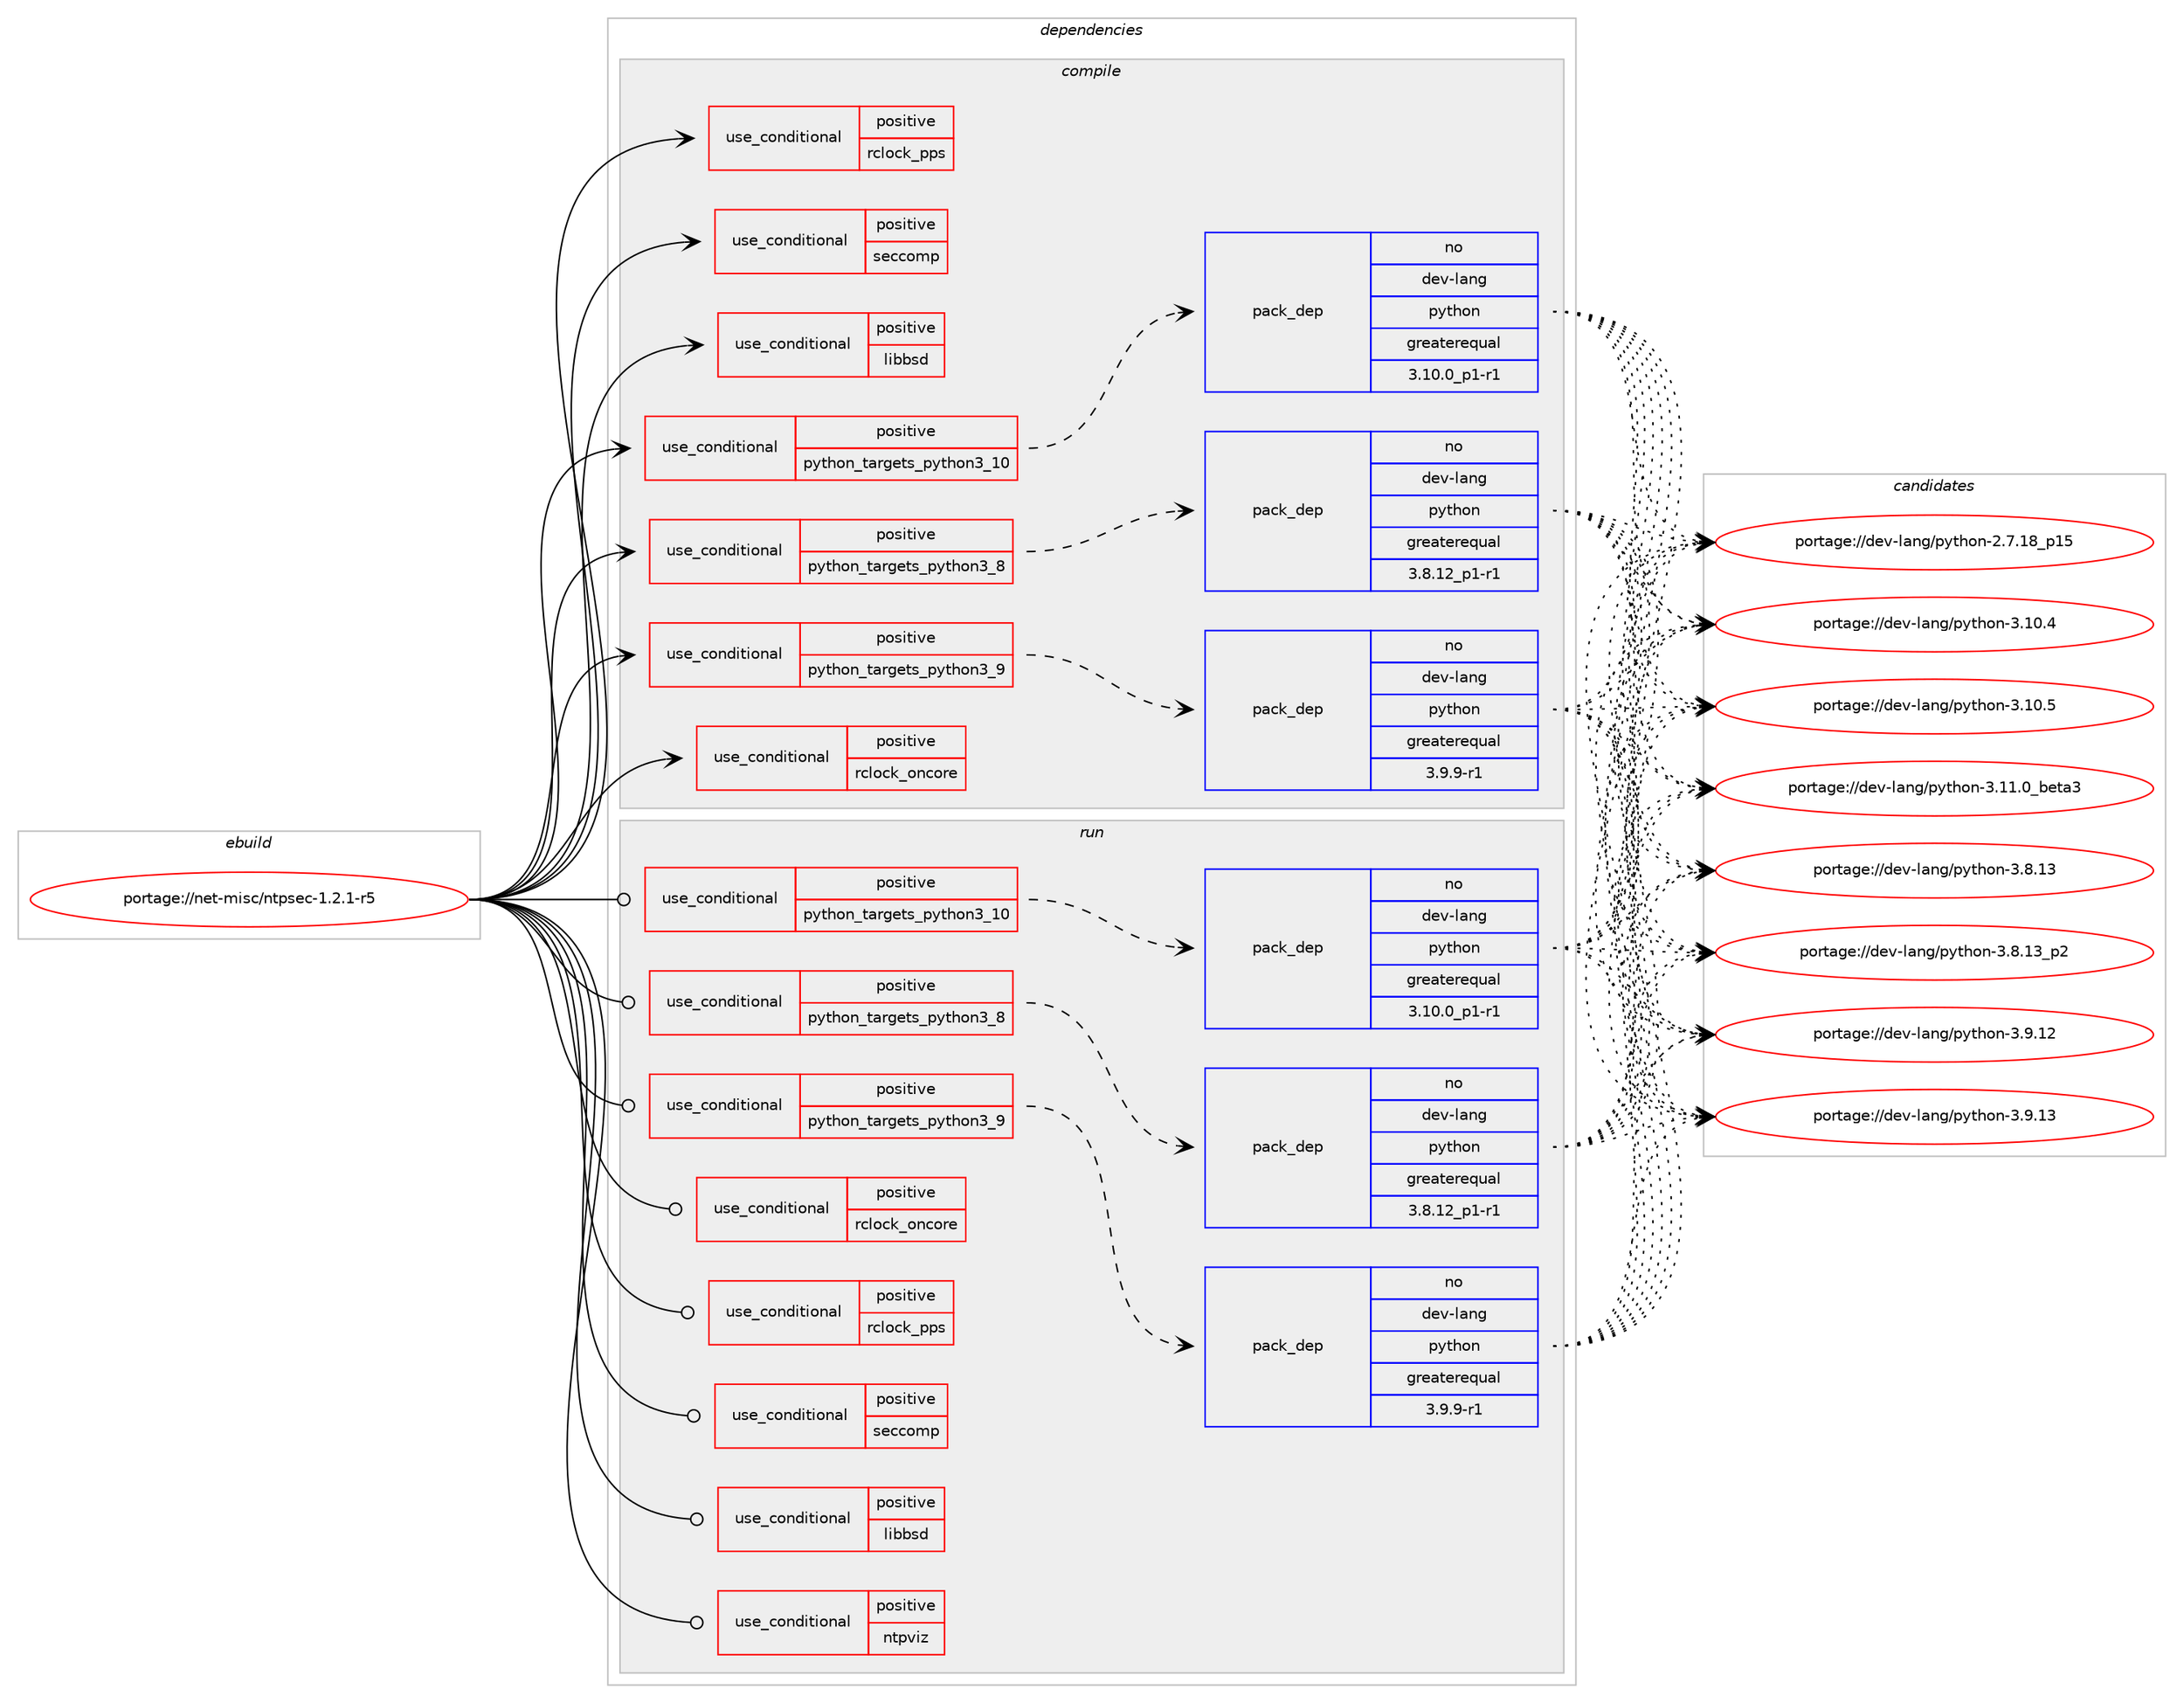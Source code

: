digraph prolog {

# *************
# Graph options
# *************

newrank=true;
concentrate=true;
compound=true;
graph [rankdir=LR,fontname=Helvetica,fontsize=10,ranksep=1.5];#, ranksep=2.5, nodesep=0.2];
edge  [arrowhead=vee];
node  [fontname=Helvetica,fontsize=10];

# **********
# The ebuild
# **********

subgraph cluster_leftcol {
color=gray;
rank=same;
label=<<i>ebuild</i>>;
id [label="portage://net-misc/ntpsec-1.2.1-r5", color=red, width=4, href="../net-misc/ntpsec-1.2.1-r5.svg"];
}

# ****************
# The dependencies
# ****************

subgraph cluster_midcol {
color=gray;
label=<<i>dependencies</i>>;
subgraph cluster_compile {
fillcolor="#eeeeee";
style=filled;
label=<<i>compile</i>>;
subgraph cond1402 {
dependency2013 [label=<<TABLE BORDER="0" CELLBORDER="1" CELLSPACING="0" CELLPADDING="4"><TR><TD ROWSPAN="3" CELLPADDING="10">use_conditional</TD></TR><TR><TD>positive</TD></TR><TR><TD>libbsd</TD></TR></TABLE>>, shape=none, color=red];
# *** BEGIN UNKNOWN DEPENDENCY TYPE (TODO) ***
# dependency2013 -> package_dependency(portage://net-misc/ntpsec-1.2.1-r5,install,no,dev-libs,libbsd,none,[,,],[slot(0),equal],[])
# *** END UNKNOWN DEPENDENCY TYPE (TODO) ***

}
id:e -> dependency2013:w [weight=20,style="solid",arrowhead="vee"];
subgraph cond1403 {
dependency2014 [label=<<TABLE BORDER="0" CELLBORDER="1" CELLSPACING="0" CELLPADDING="4"><TR><TD ROWSPAN="3" CELLPADDING="10">use_conditional</TD></TR><TR><TD>positive</TD></TR><TR><TD>python_targets_python3_10</TD></TR></TABLE>>, shape=none, color=red];
subgraph pack602 {
dependency2015 [label=<<TABLE BORDER="0" CELLBORDER="1" CELLSPACING="0" CELLPADDING="4" WIDTH="220"><TR><TD ROWSPAN="6" CELLPADDING="30">pack_dep</TD></TR><TR><TD WIDTH="110">no</TD></TR><TR><TD>dev-lang</TD></TR><TR><TD>python</TD></TR><TR><TD>greaterequal</TD></TR><TR><TD>3.10.0_p1-r1</TD></TR></TABLE>>, shape=none, color=blue];
}
dependency2014:e -> dependency2015:w [weight=20,style="dashed",arrowhead="vee"];
}
id:e -> dependency2014:w [weight=20,style="solid",arrowhead="vee"];
subgraph cond1404 {
dependency2016 [label=<<TABLE BORDER="0" CELLBORDER="1" CELLSPACING="0" CELLPADDING="4"><TR><TD ROWSPAN="3" CELLPADDING="10">use_conditional</TD></TR><TR><TD>positive</TD></TR><TR><TD>python_targets_python3_8</TD></TR></TABLE>>, shape=none, color=red];
subgraph pack603 {
dependency2017 [label=<<TABLE BORDER="0" CELLBORDER="1" CELLSPACING="0" CELLPADDING="4" WIDTH="220"><TR><TD ROWSPAN="6" CELLPADDING="30">pack_dep</TD></TR><TR><TD WIDTH="110">no</TD></TR><TR><TD>dev-lang</TD></TR><TR><TD>python</TD></TR><TR><TD>greaterequal</TD></TR><TR><TD>3.8.12_p1-r1</TD></TR></TABLE>>, shape=none, color=blue];
}
dependency2016:e -> dependency2017:w [weight=20,style="dashed",arrowhead="vee"];
}
id:e -> dependency2016:w [weight=20,style="solid",arrowhead="vee"];
subgraph cond1405 {
dependency2018 [label=<<TABLE BORDER="0" CELLBORDER="1" CELLSPACING="0" CELLPADDING="4"><TR><TD ROWSPAN="3" CELLPADDING="10">use_conditional</TD></TR><TR><TD>positive</TD></TR><TR><TD>python_targets_python3_9</TD></TR></TABLE>>, shape=none, color=red];
subgraph pack604 {
dependency2019 [label=<<TABLE BORDER="0" CELLBORDER="1" CELLSPACING="0" CELLPADDING="4" WIDTH="220"><TR><TD ROWSPAN="6" CELLPADDING="30">pack_dep</TD></TR><TR><TD WIDTH="110">no</TD></TR><TR><TD>dev-lang</TD></TR><TR><TD>python</TD></TR><TR><TD>greaterequal</TD></TR><TR><TD>3.9.9-r1</TD></TR></TABLE>>, shape=none, color=blue];
}
dependency2018:e -> dependency2019:w [weight=20,style="dashed",arrowhead="vee"];
}
id:e -> dependency2018:w [weight=20,style="solid",arrowhead="vee"];
subgraph cond1406 {
dependency2020 [label=<<TABLE BORDER="0" CELLBORDER="1" CELLSPACING="0" CELLPADDING="4"><TR><TD ROWSPAN="3" CELLPADDING="10">use_conditional</TD></TR><TR><TD>positive</TD></TR><TR><TD>rclock_oncore</TD></TR></TABLE>>, shape=none, color=red];
# *** BEGIN UNKNOWN DEPENDENCY TYPE (TODO) ***
# dependency2020 -> package_dependency(portage://net-misc/ntpsec-1.2.1-r5,install,no,net-misc,pps-tools,none,[,,],[],[])
# *** END UNKNOWN DEPENDENCY TYPE (TODO) ***

}
id:e -> dependency2020:w [weight=20,style="solid",arrowhead="vee"];
subgraph cond1407 {
dependency2021 [label=<<TABLE BORDER="0" CELLBORDER="1" CELLSPACING="0" CELLPADDING="4"><TR><TD ROWSPAN="3" CELLPADDING="10">use_conditional</TD></TR><TR><TD>positive</TD></TR><TR><TD>rclock_pps</TD></TR></TABLE>>, shape=none, color=red];
# *** BEGIN UNKNOWN DEPENDENCY TYPE (TODO) ***
# dependency2021 -> package_dependency(portage://net-misc/ntpsec-1.2.1-r5,install,no,net-misc,pps-tools,none,[,,],[],[])
# *** END UNKNOWN DEPENDENCY TYPE (TODO) ***

}
id:e -> dependency2021:w [weight=20,style="solid",arrowhead="vee"];
subgraph cond1408 {
dependency2022 [label=<<TABLE BORDER="0" CELLBORDER="1" CELLSPACING="0" CELLPADDING="4"><TR><TD ROWSPAN="3" CELLPADDING="10">use_conditional</TD></TR><TR><TD>positive</TD></TR><TR><TD>seccomp</TD></TR></TABLE>>, shape=none, color=red];
# *** BEGIN UNKNOWN DEPENDENCY TYPE (TODO) ***
# dependency2022 -> package_dependency(portage://net-misc/ntpsec-1.2.1-r5,install,no,sys-libs,libseccomp,none,[,,],[],[])
# *** END UNKNOWN DEPENDENCY TYPE (TODO) ***

}
id:e -> dependency2022:w [weight=20,style="solid",arrowhead="vee"];
# *** BEGIN UNKNOWN DEPENDENCY TYPE (TODO) ***
# id -> package_dependency(portage://net-misc/ntpsec-1.2.1-r5,install,no,dev-libs,openssl,none,[,,],any_same_slot,[])
# *** END UNKNOWN DEPENDENCY TYPE (TODO) ***

# *** BEGIN UNKNOWN DEPENDENCY TYPE (TODO) ***
# id -> package_dependency(portage://net-misc/ntpsec-1.2.1-r5,install,no,dev-python,psutil,none,[,,],[],[use(optenable(python_targets_python3_8),negative),use(optenable(python_targets_python3_9),negative),use(optenable(python_targets_python3_10),negative)])
# *** END UNKNOWN DEPENDENCY TYPE (TODO) ***

# *** BEGIN UNKNOWN DEPENDENCY TYPE (TODO) ***
# id -> package_dependency(portage://net-misc/ntpsec-1.2.1-r5,install,no,sys-libs,libcap,none,[,,],[],[])
# *** END UNKNOWN DEPENDENCY TYPE (TODO) ***

}
subgraph cluster_compileandrun {
fillcolor="#eeeeee";
style=filled;
label=<<i>compile and run</i>>;
}
subgraph cluster_run {
fillcolor="#eeeeee";
style=filled;
label=<<i>run</i>>;
subgraph cond1409 {
dependency2023 [label=<<TABLE BORDER="0" CELLBORDER="1" CELLSPACING="0" CELLPADDING="4"><TR><TD ROWSPAN="3" CELLPADDING="10">use_conditional</TD></TR><TR><TD>positive</TD></TR><TR><TD>libbsd</TD></TR></TABLE>>, shape=none, color=red];
# *** BEGIN UNKNOWN DEPENDENCY TYPE (TODO) ***
# dependency2023 -> package_dependency(portage://net-misc/ntpsec-1.2.1-r5,run,no,dev-libs,libbsd,none,[,,],[slot(0),equal],[])
# *** END UNKNOWN DEPENDENCY TYPE (TODO) ***

}
id:e -> dependency2023:w [weight=20,style="solid",arrowhead="odot"];
subgraph cond1410 {
dependency2024 [label=<<TABLE BORDER="0" CELLBORDER="1" CELLSPACING="0" CELLPADDING="4"><TR><TD ROWSPAN="3" CELLPADDING="10">use_conditional</TD></TR><TR><TD>positive</TD></TR><TR><TD>ntpviz</TD></TR></TABLE>>, shape=none, color=red];
# *** BEGIN UNKNOWN DEPENDENCY TYPE (TODO) ***
# dependency2024 -> package_dependency(portage://net-misc/ntpsec-1.2.1-r5,run,no,sci-visualization,gnuplot,none,[,,],[],[])
# *** END UNKNOWN DEPENDENCY TYPE (TODO) ***

# *** BEGIN UNKNOWN DEPENDENCY TYPE (TODO) ***
# dependency2024 -> package_dependency(portage://net-misc/ntpsec-1.2.1-r5,run,no,media-fonts,liberation-fonts,none,[,,],[],[])
# *** END UNKNOWN DEPENDENCY TYPE (TODO) ***

}
id:e -> dependency2024:w [weight=20,style="solid",arrowhead="odot"];
subgraph cond1411 {
dependency2025 [label=<<TABLE BORDER="0" CELLBORDER="1" CELLSPACING="0" CELLPADDING="4"><TR><TD ROWSPAN="3" CELLPADDING="10">use_conditional</TD></TR><TR><TD>positive</TD></TR><TR><TD>python_targets_python3_10</TD></TR></TABLE>>, shape=none, color=red];
subgraph pack605 {
dependency2026 [label=<<TABLE BORDER="0" CELLBORDER="1" CELLSPACING="0" CELLPADDING="4" WIDTH="220"><TR><TD ROWSPAN="6" CELLPADDING="30">pack_dep</TD></TR><TR><TD WIDTH="110">no</TD></TR><TR><TD>dev-lang</TD></TR><TR><TD>python</TD></TR><TR><TD>greaterequal</TD></TR><TR><TD>3.10.0_p1-r1</TD></TR></TABLE>>, shape=none, color=blue];
}
dependency2025:e -> dependency2026:w [weight=20,style="dashed",arrowhead="vee"];
}
id:e -> dependency2025:w [weight=20,style="solid",arrowhead="odot"];
subgraph cond1412 {
dependency2027 [label=<<TABLE BORDER="0" CELLBORDER="1" CELLSPACING="0" CELLPADDING="4"><TR><TD ROWSPAN="3" CELLPADDING="10">use_conditional</TD></TR><TR><TD>positive</TD></TR><TR><TD>python_targets_python3_8</TD></TR></TABLE>>, shape=none, color=red];
subgraph pack606 {
dependency2028 [label=<<TABLE BORDER="0" CELLBORDER="1" CELLSPACING="0" CELLPADDING="4" WIDTH="220"><TR><TD ROWSPAN="6" CELLPADDING="30">pack_dep</TD></TR><TR><TD WIDTH="110">no</TD></TR><TR><TD>dev-lang</TD></TR><TR><TD>python</TD></TR><TR><TD>greaterequal</TD></TR><TR><TD>3.8.12_p1-r1</TD></TR></TABLE>>, shape=none, color=blue];
}
dependency2027:e -> dependency2028:w [weight=20,style="dashed",arrowhead="vee"];
}
id:e -> dependency2027:w [weight=20,style="solid",arrowhead="odot"];
subgraph cond1413 {
dependency2029 [label=<<TABLE BORDER="0" CELLBORDER="1" CELLSPACING="0" CELLPADDING="4"><TR><TD ROWSPAN="3" CELLPADDING="10">use_conditional</TD></TR><TR><TD>positive</TD></TR><TR><TD>python_targets_python3_9</TD></TR></TABLE>>, shape=none, color=red];
subgraph pack607 {
dependency2030 [label=<<TABLE BORDER="0" CELLBORDER="1" CELLSPACING="0" CELLPADDING="4" WIDTH="220"><TR><TD ROWSPAN="6" CELLPADDING="30">pack_dep</TD></TR><TR><TD WIDTH="110">no</TD></TR><TR><TD>dev-lang</TD></TR><TR><TD>python</TD></TR><TR><TD>greaterequal</TD></TR><TR><TD>3.9.9-r1</TD></TR></TABLE>>, shape=none, color=blue];
}
dependency2029:e -> dependency2030:w [weight=20,style="dashed",arrowhead="vee"];
}
id:e -> dependency2029:w [weight=20,style="solid",arrowhead="odot"];
subgraph cond1414 {
dependency2031 [label=<<TABLE BORDER="0" CELLBORDER="1" CELLSPACING="0" CELLPADDING="4"><TR><TD ROWSPAN="3" CELLPADDING="10">use_conditional</TD></TR><TR><TD>positive</TD></TR><TR><TD>rclock_oncore</TD></TR></TABLE>>, shape=none, color=red];
# *** BEGIN UNKNOWN DEPENDENCY TYPE (TODO) ***
# dependency2031 -> package_dependency(portage://net-misc/ntpsec-1.2.1-r5,run,no,net-misc,pps-tools,none,[,,],[],[])
# *** END UNKNOWN DEPENDENCY TYPE (TODO) ***

}
id:e -> dependency2031:w [weight=20,style="solid",arrowhead="odot"];
subgraph cond1415 {
dependency2032 [label=<<TABLE BORDER="0" CELLBORDER="1" CELLSPACING="0" CELLPADDING="4"><TR><TD ROWSPAN="3" CELLPADDING="10">use_conditional</TD></TR><TR><TD>positive</TD></TR><TR><TD>rclock_pps</TD></TR></TABLE>>, shape=none, color=red];
# *** BEGIN UNKNOWN DEPENDENCY TYPE (TODO) ***
# dependency2032 -> package_dependency(portage://net-misc/ntpsec-1.2.1-r5,run,no,net-misc,pps-tools,none,[,,],[],[])
# *** END UNKNOWN DEPENDENCY TYPE (TODO) ***

}
id:e -> dependency2032:w [weight=20,style="solid",arrowhead="odot"];
subgraph cond1416 {
dependency2033 [label=<<TABLE BORDER="0" CELLBORDER="1" CELLSPACING="0" CELLPADDING="4"><TR><TD ROWSPAN="3" CELLPADDING="10">use_conditional</TD></TR><TR><TD>positive</TD></TR><TR><TD>seccomp</TD></TR></TABLE>>, shape=none, color=red];
# *** BEGIN UNKNOWN DEPENDENCY TYPE (TODO) ***
# dependency2033 -> package_dependency(portage://net-misc/ntpsec-1.2.1-r5,run,no,sys-libs,libseccomp,none,[,,],[],[])
# *** END UNKNOWN DEPENDENCY TYPE (TODO) ***

}
id:e -> dependency2033:w [weight=20,style="solid",arrowhead="odot"];
# *** BEGIN UNKNOWN DEPENDENCY TYPE (TODO) ***
# id -> package_dependency(portage://net-misc/ntpsec-1.2.1-r5,run,no,acct-group,ntp,none,[,,],[],[])
# *** END UNKNOWN DEPENDENCY TYPE (TODO) ***

# *** BEGIN UNKNOWN DEPENDENCY TYPE (TODO) ***
# id -> package_dependency(portage://net-misc/ntpsec-1.2.1-r5,run,no,acct-user,ntp,none,[,,],[],[])
# *** END UNKNOWN DEPENDENCY TYPE (TODO) ***

# *** BEGIN UNKNOWN DEPENDENCY TYPE (TODO) ***
# id -> package_dependency(portage://net-misc/ntpsec-1.2.1-r5,run,no,dev-libs,openssl,none,[,,],any_same_slot,[])
# *** END UNKNOWN DEPENDENCY TYPE (TODO) ***

# *** BEGIN UNKNOWN DEPENDENCY TYPE (TODO) ***
# id -> package_dependency(portage://net-misc/ntpsec-1.2.1-r5,run,no,dev-python,psutil,none,[,,],[],[use(optenable(python_targets_python3_8),negative),use(optenable(python_targets_python3_9),negative),use(optenable(python_targets_python3_10),negative)])
# *** END UNKNOWN DEPENDENCY TYPE (TODO) ***

# *** BEGIN UNKNOWN DEPENDENCY TYPE (TODO) ***
# id -> package_dependency(portage://net-misc/ntpsec-1.2.1-r5,run,no,sys-libs,libcap,none,[,,],[],[])
# *** END UNKNOWN DEPENDENCY TYPE (TODO) ***

# *** BEGIN UNKNOWN DEPENDENCY TYPE (TODO) ***
# id -> package_dependency(portage://net-misc/ntpsec-1.2.1-r5,run,weak,net-misc,ntp,none,[,,],[],[])
# *** END UNKNOWN DEPENDENCY TYPE (TODO) ***

# *** BEGIN UNKNOWN DEPENDENCY TYPE (TODO) ***
# id -> package_dependency(portage://net-misc/ntpsec-1.2.1-r5,run,weak,net-misc,openntpd,none,[,,],[],[])
# *** END UNKNOWN DEPENDENCY TYPE (TODO) ***

}
}

# **************
# The candidates
# **************

subgraph cluster_choices {
rank=same;
color=gray;
label=<<i>candidates</i>>;

subgraph choice602 {
color=black;
nodesep=1;
choice10010111845108971101034711212111610411111045504655464956951124953 [label="portage://dev-lang/python-2.7.18_p15", color=red, width=4,href="../dev-lang/python-2.7.18_p15.svg"];
choice10010111845108971101034711212111610411111045514649484652 [label="portage://dev-lang/python-3.10.4", color=red, width=4,href="../dev-lang/python-3.10.4.svg"];
choice10010111845108971101034711212111610411111045514649484653 [label="portage://dev-lang/python-3.10.5", color=red, width=4,href="../dev-lang/python-3.10.5.svg"];
choice1001011184510897110103471121211161041111104551464949464895981011169751 [label="portage://dev-lang/python-3.11.0_beta3", color=red, width=4,href="../dev-lang/python-3.11.0_beta3.svg"];
choice10010111845108971101034711212111610411111045514656464951 [label="portage://dev-lang/python-3.8.13", color=red, width=4,href="../dev-lang/python-3.8.13.svg"];
choice100101118451089711010347112121116104111110455146564649519511250 [label="portage://dev-lang/python-3.8.13_p2", color=red, width=4,href="../dev-lang/python-3.8.13_p2.svg"];
choice10010111845108971101034711212111610411111045514657464950 [label="portage://dev-lang/python-3.9.12", color=red, width=4,href="../dev-lang/python-3.9.12.svg"];
choice10010111845108971101034711212111610411111045514657464951 [label="portage://dev-lang/python-3.9.13", color=red, width=4,href="../dev-lang/python-3.9.13.svg"];
dependency2015:e -> choice10010111845108971101034711212111610411111045504655464956951124953:w [style=dotted,weight="100"];
dependency2015:e -> choice10010111845108971101034711212111610411111045514649484652:w [style=dotted,weight="100"];
dependency2015:e -> choice10010111845108971101034711212111610411111045514649484653:w [style=dotted,weight="100"];
dependency2015:e -> choice1001011184510897110103471121211161041111104551464949464895981011169751:w [style=dotted,weight="100"];
dependency2015:e -> choice10010111845108971101034711212111610411111045514656464951:w [style=dotted,weight="100"];
dependency2015:e -> choice100101118451089711010347112121116104111110455146564649519511250:w [style=dotted,weight="100"];
dependency2015:e -> choice10010111845108971101034711212111610411111045514657464950:w [style=dotted,weight="100"];
dependency2015:e -> choice10010111845108971101034711212111610411111045514657464951:w [style=dotted,weight="100"];
}
subgraph choice603 {
color=black;
nodesep=1;
choice10010111845108971101034711212111610411111045504655464956951124953 [label="portage://dev-lang/python-2.7.18_p15", color=red, width=4,href="../dev-lang/python-2.7.18_p15.svg"];
choice10010111845108971101034711212111610411111045514649484652 [label="portage://dev-lang/python-3.10.4", color=red, width=4,href="../dev-lang/python-3.10.4.svg"];
choice10010111845108971101034711212111610411111045514649484653 [label="portage://dev-lang/python-3.10.5", color=red, width=4,href="../dev-lang/python-3.10.5.svg"];
choice1001011184510897110103471121211161041111104551464949464895981011169751 [label="portage://dev-lang/python-3.11.0_beta3", color=red, width=4,href="../dev-lang/python-3.11.0_beta3.svg"];
choice10010111845108971101034711212111610411111045514656464951 [label="portage://dev-lang/python-3.8.13", color=red, width=4,href="../dev-lang/python-3.8.13.svg"];
choice100101118451089711010347112121116104111110455146564649519511250 [label="portage://dev-lang/python-3.8.13_p2", color=red, width=4,href="../dev-lang/python-3.8.13_p2.svg"];
choice10010111845108971101034711212111610411111045514657464950 [label="portage://dev-lang/python-3.9.12", color=red, width=4,href="../dev-lang/python-3.9.12.svg"];
choice10010111845108971101034711212111610411111045514657464951 [label="portage://dev-lang/python-3.9.13", color=red, width=4,href="../dev-lang/python-3.9.13.svg"];
dependency2017:e -> choice10010111845108971101034711212111610411111045504655464956951124953:w [style=dotted,weight="100"];
dependency2017:e -> choice10010111845108971101034711212111610411111045514649484652:w [style=dotted,weight="100"];
dependency2017:e -> choice10010111845108971101034711212111610411111045514649484653:w [style=dotted,weight="100"];
dependency2017:e -> choice1001011184510897110103471121211161041111104551464949464895981011169751:w [style=dotted,weight="100"];
dependency2017:e -> choice10010111845108971101034711212111610411111045514656464951:w [style=dotted,weight="100"];
dependency2017:e -> choice100101118451089711010347112121116104111110455146564649519511250:w [style=dotted,weight="100"];
dependency2017:e -> choice10010111845108971101034711212111610411111045514657464950:w [style=dotted,weight="100"];
dependency2017:e -> choice10010111845108971101034711212111610411111045514657464951:w [style=dotted,weight="100"];
}
subgraph choice604 {
color=black;
nodesep=1;
choice10010111845108971101034711212111610411111045504655464956951124953 [label="portage://dev-lang/python-2.7.18_p15", color=red, width=4,href="../dev-lang/python-2.7.18_p15.svg"];
choice10010111845108971101034711212111610411111045514649484652 [label="portage://dev-lang/python-3.10.4", color=red, width=4,href="../dev-lang/python-3.10.4.svg"];
choice10010111845108971101034711212111610411111045514649484653 [label="portage://dev-lang/python-3.10.5", color=red, width=4,href="../dev-lang/python-3.10.5.svg"];
choice1001011184510897110103471121211161041111104551464949464895981011169751 [label="portage://dev-lang/python-3.11.0_beta3", color=red, width=4,href="../dev-lang/python-3.11.0_beta3.svg"];
choice10010111845108971101034711212111610411111045514656464951 [label="portage://dev-lang/python-3.8.13", color=red, width=4,href="../dev-lang/python-3.8.13.svg"];
choice100101118451089711010347112121116104111110455146564649519511250 [label="portage://dev-lang/python-3.8.13_p2", color=red, width=4,href="../dev-lang/python-3.8.13_p2.svg"];
choice10010111845108971101034711212111610411111045514657464950 [label="portage://dev-lang/python-3.9.12", color=red, width=4,href="../dev-lang/python-3.9.12.svg"];
choice10010111845108971101034711212111610411111045514657464951 [label="portage://dev-lang/python-3.9.13", color=red, width=4,href="../dev-lang/python-3.9.13.svg"];
dependency2019:e -> choice10010111845108971101034711212111610411111045504655464956951124953:w [style=dotted,weight="100"];
dependency2019:e -> choice10010111845108971101034711212111610411111045514649484652:w [style=dotted,weight="100"];
dependency2019:e -> choice10010111845108971101034711212111610411111045514649484653:w [style=dotted,weight="100"];
dependency2019:e -> choice1001011184510897110103471121211161041111104551464949464895981011169751:w [style=dotted,weight="100"];
dependency2019:e -> choice10010111845108971101034711212111610411111045514656464951:w [style=dotted,weight="100"];
dependency2019:e -> choice100101118451089711010347112121116104111110455146564649519511250:w [style=dotted,weight="100"];
dependency2019:e -> choice10010111845108971101034711212111610411111045514657464950:w [style=dotted,weight="100"];
dependency2019:e -> choice10010111845108971101034711212111610411111045514657464951:w [style=dotted,weight="100"];
}
subgraph choice605 {
color=black;
nodesep=1;
choice10010111845108971101034711212111610411111045504655464956951124953 [label="portage://dev-lang/python-2.7.18_p15", color=red, width=4,href="../dev-lang/python-2.7.18_p15.svg"];
choice10010111845108971101034711212111610411111045514649484652 [label="portage://dev-lang/python-3.10.4", color=red, width=4,href="../dev-lang/python-3.10.4.svg"];
choice10010111845108971101034711212111610411111045514649484653 [label="portage://dev-lang/python-3.10.5", color=red, width=4,href="../dev-lang/python-3.10.5.svg"];
choice1001011184510897110103471121211161041111104551464949464895981011169751 [label="portage://dev-lang/python-3.11.0_beta3", color=red, width=4,href="../dev-lang/python-3.11.0_beta3.svg"];
choice10010111845108971101034711212111610411111045514656464951 [label="portage://dev-lang/python-3.8.13", color=red, width=4,href="../dev-lang/python-3.8.13.svg"];
choice100101118451089711010347112121116104111110455146564649519511250 [label="portage://dev-lang/python-3.8.13_p2", color=red, width=4,href="../dev-lang/python-3.8.13_p2.svg"];
choice10010111845108971101034711212111610411111045514657464950 [label="portage://dev-lang/python-3.9.12", color=red, width=4,href="../dev-lang/python-3.9.12.svg"];
choice10010111845108971101034711212111610411111045514657464951 [label="portage://dev-lang/python-3.9.13", color=red, width=4,href="../dev-lang/python-3.9.13.svg"];
dependency2026:e -> choice10010111845108971101034711212111610411111045504655464956951124953:w [style=dotted,weight="100"];
dependency2026:e -> choice10010111845108971101034711212111610411111045514649484652:w [style=dotted,weight="100"];
dependency2026:e -> choice10010111845108971101034711212111610411111045514649484653:w [style=dotted,weight="100"];
dependency2026:e -> choice1001011184510897110103471121211161041111104551464949464895981011169751:w [style=dotted,weight="100"];
dependency2026:e -> choice10010111845108971101034711212111610411111045514656464951:w [style=dotted,weight="100"];
dependency2026:e -> choice100101118451089711010347112121116104111110455146564649519511250:w [style=dotted,weight="100"];
dependency2026:e -> choice10010111845108971101034711212111610411111045514657464950:w [style=dotted,weight="100"];
dependency2026:e -> choice10010111845108971101034711212111610411111045514657464951:w [style=dotted,weight="100"];
}
subgraph choice606 {
color=black;
nodesep=1;
choice10010111845108971101034711212111610411111045504655464956951124953 [label="portage://dev-lang/python-2.7.18_p15", color=red, width=4,href="../dev-lang/python-2.7.18_p15.svg"];
choice10010111845108971101034711212111610411111045514649484652 [label="portage://dev-lang/python-3.10.4", color=red, width=4,href="../dev-lang/python-3.10.4.svg"];
choice10010111845108971101034711212111610411111045514649484653 [label="portage://dev-lang/python-3.10.5", color=red, width=4,href="../dev-lang/python-3.10.5.svg"];
choice1001011184510897110103471121211161041111104551464949464895981011169751 [label="portage://dev-lang/python-3.11.0_beta3", color=red, width=4,href="../dev-lang/python-3.11.0_beta3.svg"];
choice10010111845108971101034711212111610411111045514656464951 [label="portage://dev-lang/python-3.8.13", color=red, width=4,href="../dev-lang/python-3.8.13.svg"];
choice100101118451089711010347112121116104111110455146564649519511250 [label="portage://dev-lang/python-3.8.13_p2", color=red, width=4,href="../dev-lang/python-3.8.13_p2.svg"];
choice10010111845108971101034711212111610411111045514657464950 [label="portage://dev-lang/python-3.9.12", color=red, width=4,href="../dev-lang/python-3.9.12.svg"];
choice10010111845108971101034711212111610411111045514657464951 [label="portage://dev-lang/python-3.9.13", color=red, width=4,href="../dev-lang/python-3.9.13.svg"];
dependency2028:e -> choice10010111845108971101034711212111610411111045504655464956951124953:w [style=dotted,weight="100"];
dependency2028:e -> choice10010111845108971101034711212111610411111045514649484652:w [style=dotted,weight="100"];
dependency2028:e -> choice10010111845108971101034711212111610411111045514649484653:w [style=dotted,weight="100"];
dependency2028:e -> choice1001011184510897110103471121211161041111104551464949464895981011169751:w [style=dotted,weight="100"];
dependency2028:e -> choice10010111845108971101034711212111610411111045514656464951:w [style=dotted,weight="100"];
dependency2028:e -> choice100101118451089711010347112121116104111110455146564649519511250:w [style=dotted,weight="100"];
dependency2028:e -> choice10010111845108971101034711212111610411111045514657464950:w [style=dotted,weight="100"];
dependency2028:e -> choice10010111845108971101034711212111610411111045514657464951:w [style=dotted,weight="100"];
}
subgraph choice607 {
color=black;
nodesep=1;
choice10010111845108971101034711212111610411111045504655464956951124953 [label="portage://dev-lang/python-2.7.18_p15", color=red, width=4,href="../dev-lang/python-2.7.18_p15.svg"];
choice10010111845108971101034711212111610411111045514649484652 [label="portage://dev-lang/python-3.10.4", color=red, width=4,href="../dev-lang/python-3.10.4.svg"];
choice10010111845108971101034711212111610411111045514649484653 [label="portage://dev-lang/python-3.10.5", color=red, width=4,href="../dev-lang/python-3.10.5.svg"];
choice1001011184510897110103471121211161041111104551464949464895981011169751 [label="portage://dev-lang/python-3.11.0_beta3", color=red, width=4,href="../dev-lang/python-3.11.0_beta3.svg"];
choice10010111845108971101034711212111610411111045514656464951 [label="portage://dev-lang/python-3.8.13", color=red, width=4,href="../dev-lang/python-3.8.13.svg"];
choice100101118451089711010347112121116104111110455146564649519511250 [label="portage://dev-lang/python-3.8.13_p2", color=red, width=4,href="../dev-lang/python-3.8.13_p2.svg"];
choice10010111845108971101034711212111610411111045514657464950 [label="portage://dev-lang/python-3.9.12", color=red, width=4,href="../dev-lang/python-3.9.12.svg"];
choice10010111845108971101034711212111610411111045514657464951 [label="portage://dev-lang/python-3.9.13", color=red, width=4,href="../dev-lang/python-3.9.13.svg"];
dependency2030:e -> choice10010111845108971101034711212111610411111045504655464956951124953:w [style=dotted,weight="100"];
dependency2030:e -> choice10010111845108971101034711212111610411111045514649484652:w [style=dotted,weight="100"];
dependency2030:e -> choice10010111845108971101034711212111610411111045514649484653:w [style=dotted,weight="100"];
dependency2030:e -> choice1001011184510897110103471121211161041111104551464949464895981011169751:w [style=dotted,weight="100"];
dependency2030:e -> choice10010111845108971101034711212111610411111045514656464951:w [style=dotted,weight="100"];
dependency2030:e -> choice100101118451089711010347112121116104111110455146564649519511250:w [style=dotted,weight="100"];
dependency2030:e -> choice10010111845108971101034711212111610411111045514657464950:w [style=dotted,weight="100"];
dependency2030:e -> choice10010111845108971101034711212111610411111045514657464951:w [style=dotted,weight="100"];
}
}

}
